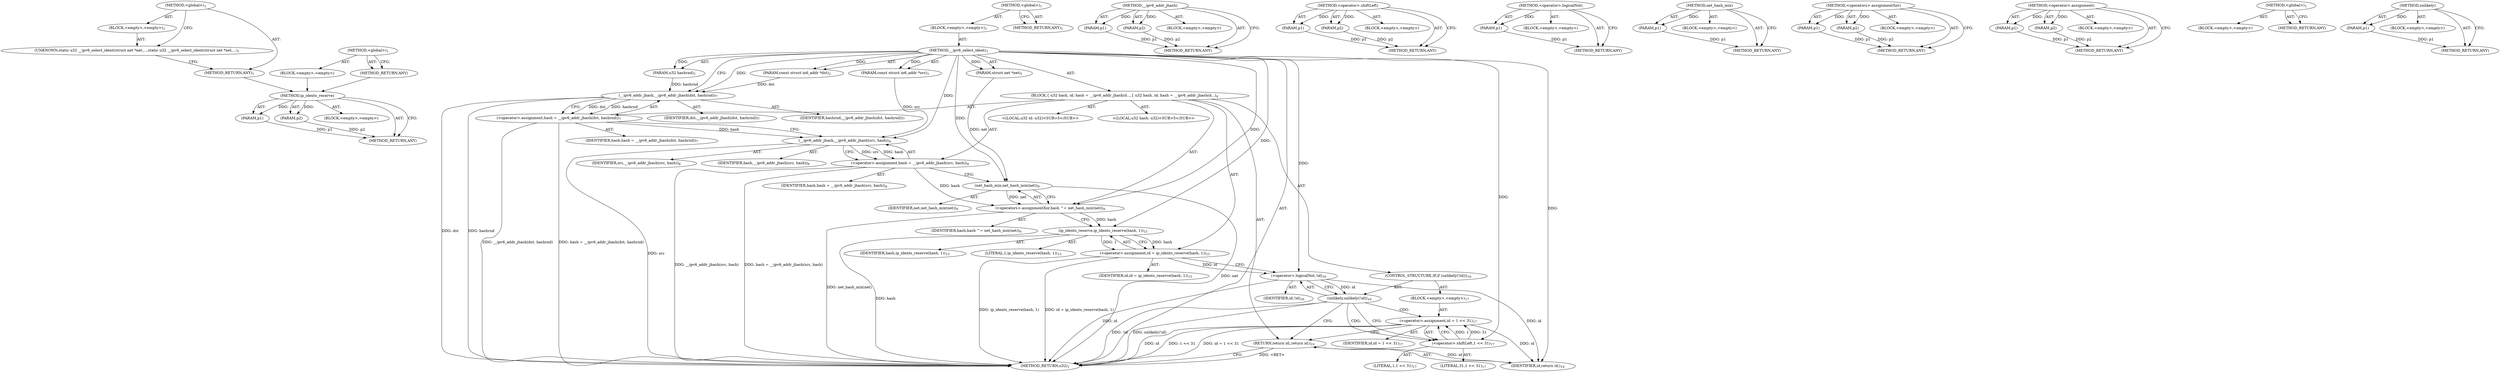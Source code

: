 digraph "&lt;global&gt;" {
vulnerable_89 [label=<(METHOD,ip_idents_reserve)>];
vulnerable_90 [label=<(PARAM,p1)>];
vulnerable_91 [label=<(PARAM,p2)>];
vulnerable_92 [label=<(BLOCK,&lt;empty&gt;,&lt;empty&gt;)>];
vulnerable_93 [label=<(METHOD_RETURN,ANY)>];
vulnerable_6 [label=<(METHOD,&lt;global&gt;)<SUB>1</SUB>>];
vulnerable_7 [label=<(BLOCK,&lt;empty&gt;,&lt;empty&gt;)<SUB>1</SUB>>];
vulnerable_8 [label=<(METHOD,__ipv6_select_ident)<SUB>1</SUB>>];
vulnerable_9 [label=<(PARAM,struct net *net)<SUB>1</SUB>>];
vulnerable_10 [label=<(PARAM,u32 hashrnd)<SUB>1</SUB>>];
vulnerable_11 [label=<(PARAM,const struct in6_addr *dst)<SUB>2</SUB>>];
vulnerable_12 [label=<(PARAM,const struct in6_addr *src)<SUB>3</SUB>>];
vulnerable_13 [label=<(BLOCK,{
 	u32 hash, id;
 
	hash = __ipv6_addr_jhash(d...,{
 	u32 hash, id;
 
	hash = __ipv6_addr_jhash(d...)<SUB>4</SUB>>];
vulnerable_14 [label="<(LOCAL,u32 hash: u32)<SUB>5</SUB>>"];
vulnerable_15 [label="<(LOCAL,u32 id: u32)<SUB>5</SUB>>"];
vulnerable_16 [label=<(&lt;operator&gt;.assignment,hash = __ipv6_addr_jhash(dst, hashrnd))<SUB>7</SUB>>];
vulnerable_17 [label=<(IDENTIFIER,hash,hash = __ipv6_addr_jhash(dst, hashrnd))<SUB>7</SUB>>];
vulnerable_18 [label=<(__ipv6_addr_jhash,__ipv6_addr_jhash(dst, hashrnd))<SUB>7</SUB>>];
vulnerable_19 [label=<(IDENTIFIER,dst,__ipv6_addr_jhash(dst, hashrnd))<SUB>7</SUB>>];
vulnerable_20 [label=<(IDENTIFIER,hashrnd,__ipv6_addr_jhash(dst, hashrnd))<SUB>7</SUB>>];
vulnerable_21 [label=<(&lt;operator&gt;.assignment,hash = __ipv6_addr_jhash(src, hash))<SUB>8</SUB>>];
vulnerable_22 [label=<(IDENTIFIER,hash,hash = __ipv6_addr_jhash(src, hash))<SUB>8</SUB>>];
vulnerable_23 [label=<(__ipv6_addr_jhash,__ipv6_addr_jhash(src, hash))<SUB>8</SUB>>];
vulnerable_24 [label=<(IDENTIFIER,src,__ipv6_addr_jhash(src, hash))<SUB>8</SUB>>];
vulnerable_25 [label=<(IDENTIFIER,hash,__ipv6_addr_jhash(src, hash))<SUB>8</SUB>>];
vulnerable_26 [label=<(&lt;operators&gt;.assignmentXor,hash ^= net_hash_mix(net))<SUB>9</SUB>>];
vulnerable_27 [label=<(IDENTIFIER,hash,hash ^= net_hash_mix(net))<SUB>9</SUB>>];
vulnerable_28 [label=<(net_hash_mix,net_hash_mix(net))<SUB>9</SUB>>];
vulnerable_29 [label=<(IDENTIFIER,net,net_hash_mix(net))<SUB>9</SUB>>];
vulnerable_30 [label=<(&lt;operator&gt;.assignment,id = ip_idents_reserve(hash, 1))<SUB>15</SUB>>];
vulnerable_31 [label=<(IDENTIFIER,id,id = ip_idents_reserve(hash, 1))<SUB>15</SUB>>];
vulnerable_32 [label=<(ip_idents_reserve,ip_idents_reserve(hash, 1))<SUB>15</SUB>>];
vulnerable_33 [label=<(IDENTIFIER,hash,ip_idents_reserve(hash, 1))<SUB>15</SUB>>];
vulnerable_34 [label=<(LITERAL,1,ip_idents_reserve(hash, 1))<SUB>15</SUB>>];
vulnerable_35 [label=<(CONTROL_STRUCTURE,IF,if (unlikely(!id)))<SUB>16</SUB>>];
vulnerable_36 [label=<(unlikely,unlikely(!id))<SUB>16</SUB>>];
vulnerable_37 [label=<(&lt;operator&gt;.logicalNot,!id)<SUB>16</SUB>>];
vulnerable_38 [label=<(IDENTIFIER,id,!id)<SUB>16</SUB>>];
vulnerable_39 [label=<(BLOCK,&lt;empty&gt;,&lt;empty&gt;)<SUB>17</SUB>>];
vulnerable_40 [label=<(&lt;operator&gt;.assignment,id = 1 &lt;&lt; 31)<SUB>17</SUB>>];
vulnerable_41 [label=<(IDENTIFIER,id,id = 1 &lt;&lt; 31)<SUB>17</SUB>>];
vulnerable_42 [label=<(&lt;operator&gt;.shiftLeft,1 &lt;&lt; 31)<SUB>17</SUB>>];
vulnerable_43 [label=<(LITERAL,1,1 &lt;&lt; 31)<SUB>17</SUB>>];
vulnerable_44 [label=<(LITERAL,31,1 &lt;&lt; 31)<SUB>17</SUB>>];
vulnerable_45 [label=<(RETURN,return id;,return id;)<SUB>19</SUB>>];
vulnerable_46 [label=<(IDENTIFIER,id,return id;)<SUB>19</SUB>>];
vulnerable_47 [label=<(METHOD_RETURN,u32)<SUB>1</SUB>>];
vulnerable_49 [label=<(METHOD_RETURN,ANY)<SUB>1</SUB>>];
vulnerable_75 [label=<(METHOD,__ipv6_addr_jhash)>];
vulnerable_76 [label=<(PARAM,p1)>];
vulnerable_77 [label=<(PARAM,p2)>];
vulnerable_78 [label=<(BLOCK,&lt;empty&gt;,&lt;empty&gt;)>];
vulnerable_79 [label=<(METHOD_RETURN,ANY)>];
vulnerable_102 [label=<(METHOD,&lt;operator&gt;.shiftLeft)>];
vulnerable_103 [label=<(PARAM,p1)>];
vulnerable_104 [label=<(PARAM,p2)>];
vulnerable_105 [label=<(BLOCK,&lt;empty&gt;,&lt;empty&gt;)>];
vulnerable_106 [label=<(METHOD_RETURN,ANY)>];
vulnerable_98 [label=<(METHOD,&lt;operator&gt;.logicalNot)>];
vulnerable_99 [label=<(PARAM,p1)>];
vulnerable_100 [label=<(BLOCK,&lt;empty&gt;,&lt;empty&gt;)>];
vulnerable_101 [label=<(METHOD_RETURN,ANY)>];
vulnerable_85 [label=<(METHOD,net_hash_mix)>];
vulnerable_86 [label=<(PARAM,p1)>];
vulnerable_87 [label=<(BLOCK,&lt;empty&gt;,&lt;empty&gt;)>];
vulnerable_88 [label=<(METHOD_RETURN,ANY)>];
vulnerable_80 [label=<(METHOD,&lt;operators&gt;.assignmentXor)>];
vulnerable_81 [label=<(PARAM,p1)>];
vulnerable_82 [label=<(PARAM,p2)>];
vulnerable_83 [label=<(BLOCK,&lt;empty&gt;,&lt;empty&gt;)>];
vulnerable_84 [label=<(METHOD_RETURN,ANY)>];
vulnerable_70 [label=<(METHOD,&lt;operator&gt;.assignment)>];
vulnerable_71 [label=<(PARAM,p1)>];
vulnerable_72 [label=<(PARAM,p2)>];
vulnerable_73 [label=<(BLOCK,&lt;empty&gt;,&lt;empty&gt;)>];
vulnerable_74 [label=<(METHOD_RETURN,ANY)>];
vulnerable_64 [label=<(METHOD,&lt;global&gt;)<SUB>1</SUB>>];
vulnerable_65 [label=<(BLOCK,&lt;empty&gt;,&lt;empty&gt;)>];
vulnerable_66 [label=<(METHOD_RETURN,ANY)>];
vulnerable_94 [label=<(METHOD,unlikely)>];
vulnerable_95 [label=<(PARAM,p1)>];
vulnerable_96 [label=<(BLOCK,&lt;empty&gt;,&lt;empty&gt;)>];
vulnerable_97 [label=<(METHOD_RETURN,ANY)>];
fixed_6 [label=<(METHOD,&lt;global&gt;)<SUB>1</SUB>>];
fixed_7 [label=<(BLOCK,&lt;empty&gt;,&lt;empty&gt;)<SUB>1</SUB>>];
fixed_8 [label=<(UNKNOWN,static u32 __ipv6_select_ident(struct net *net,...,static u32 __ipv6_select_ident(struct net *net,...)<SUB>1</SUB>>];
fixed_9 [label=<(METHOD_RETURN,ANY)<SUB>1</SUB>>];
fixed_14 [label=<(METHOD,&lt;global&gt;)<SUB>1</SUB>>];
fixed_15 [label=<(BLOCK,&lt;empty&gt;,&lt;empty&gt;)>];
fixed_16 [label=<(METHOD_RETURN,ANY)>];
vulnerable_89 -> vulnerable_90  [key=0, label="AST: "];
vulnerable_89 -> vulnerable_90  [key=1, label="DDG: "];
vulnerable_89 -> vulnerable_92  [key=0, label="AST: "];
vulnerable_89 -> vulnerable_91  [key=0, label="AST: "];
vulnerable_89 -> vulnerable_91  [key=1, label="DDG: "];
vulnerable_89 -> vulnerable_93  [key=0, label="AST: "];
vulnerable_89 -> vulnerable_93  [key=1, label="CFG: "];
vulnerable_90 -> vulnerable_93  [key=0, label="DDG: p1"];
vulnerable_91 -> vulnerable_93  [key=0, label="DDG: p2"];
vulnerable_6 -> vulnerable_7  [key=0, label="AST: "];
vulnerable_6 -> vulnerable_49  [key=0, label="AST: "];
vulnerable_6 -> vulnerable_49  [key=1, label="CFG: "];
vulnerable_7 -> vulnerable_8  [key=0, label="AST: "];
vulnerable_8 -> vulnerable_9  [key=0, label="AST: "];
vulnerable_8 -> vulnerable_9  [key=1, label="DDG: "];
vulnerable_8 -> vulnerable_10  [key=0, label="AST: "];
vulnerable_8 -> vulnerable_10  [key=1, label="DDG: "];
vulnerable_8 -> vulnerable_11  [key=0, label="AST: "];
vulnerable_8 -> vulnerable_11  [key=1, label="DDG: "];
vulnerable_8 -> vulnerable_12  [key=0, label="AST: "];
vulnerable_8 -> vulnerable_12  [key=1, label="DDG: "];
vulnerable_8 -> vulnerable_13  [key=0, label="AST: "];
vulnerable_8 -> vulnerable_47  [key=0, label="AST: "];
vulnerable_8 -> vulnerable_18  [key=0, label="CFG: "];
vulnerable_8 -> vulnerable_18  [key=1, label="DDG: "];
vulnerable_8 -> vulnerable_26  [key=0, label="DDG: "];
vulnerable_8 -> vulnerable_46  [key=0, label="DDG: "];
vulnerable_8 -> vulnerable_23  [key=0, label="DDG: "];
vulnerable_8 -> vulnerable_28  [key=0, label="DDG: "];
vulnerable_8 -> vulnerable_32  [key=0, label="DDG: "];
vulnerable_8 -> vulnerable_37  [key=0, label="DDG: "];
vulnerable_8 -> vulnerable_42  [key=0, label="DDG: "];
vulnerable_9 -> vulnerable_28  [key=0, label="DDG: net"];
vulnerable_10 -> vulnerable_18  [key=0, label="DDG: hashrnd"];
vulnerable_11 -> vulnerable_18  [key=0, label="DDG: dst"];
vulnerable_12 -> vulnerable_23  [key=0, label="DDG: src"];
vulnerable_13 -> vulnerable_14  [key=0, label="AST: "];
vulnerable_13 -> vulnerable_15  [key=0, label="AST: "];
vulnerable_13 -> vulnerable_16  [key=0, label="AST: "];
vulnerable_13 -> vulnerable_21  [key=0, label="AST: "];
vulnerable_13 -> vulnerable_26  [key=0, label="AST: "];
vulnerable_13 -> vulnerable_30  [key=0, label="AST: "];
vulnerable_13 -> vulnerable_35  [key=0, label="AST: "];
vulnerable_13 -> vulnerable_45  [key=0, label="AST: "];
vulnerable_16 -> vulnerable_17  [key=0, label="AST: "];
vulnerable_16 -> vulnerable_18  [key=0, label="AST: "];
vulnerable_16 -> vulnerable_23  [key=0, label="CFG: "];
vulnerable_16 -> vulnerable_23  [key=1, label="DDG: hash"];
vulnerable_16 -> vulnerable_47  [key=0, label="DDG: __ipv6_addr_jhash(dst, hashrnd)"];
vulnerable_16 -> vulnerable_47  [key=1, label="DDG: hash = __ipv6_addr_jhash(dst, hashrnd)"];
vulnerable_18 -> vulnerable_19  [key=0, label="AST: "];
vulnerable_18 -> vulnerable_20  [key=0, label="AST: "];
vulnerable_18 -> vulnerable_16  [key=0, label="CFG: "];
vulnerable_18 -> vulnerable_16  [key=1, label="DDG: dst"];
vulnerable_18 -> vulnerable_16  [key=2, label="DDG: hashrnd"];
vulnerable_18 -> vulnerable_47  [key=0, label="DDG: dst"];
vulnerable_18 -> vulnerable_47  [key=1, label="DDG: hashrnd"];
vulnerable_21 -> vulnerable_22  [key=0, label="AST: "];
vulnerable_21 -> vulnerable_23  [key=0, label="AST: "];
vulnerable_21 -> vulnerable_28  [key=0, label="CFG: "];
vulnerable_21 -> vulnerable_47  [key=0, label="DDG: __ipv6_addr_jhash(src, hash)"];
vulnerable_21 -> vulnerable_47  [key=1, label="DDG: hash = __ipv6_addr_jhash(src, hash)"];
vulnerable_21 -> vulnerable_26  [key=0, label="DDG: hash"];
vulnerable_23 -> vulnerable_24  [key=0, label="AST: "];
vulnerable_23 -> vulnerable_25  [key=0, label="AST: "];
vulnerable_23 -> vulnerable_21  [key=0, label="CFG: "];
vulnerable_23 -> vulnerable_21  [key=1, label="DDG: src"];
vulnerable_23 -> vulnerable_21  [key=2, label="DDG: hash"];
vulnerable_23 -> vulnerable_47  [key=0, label="DDG: src"];
vulnerable_26 -> vulnerable_27  [key=0, label="AST: "];
vulnerable_26 -> vulnerable_28  [key=0, label="AST: "];
vulnerable_26 -> vulnerable_32  [key=0, label="CFG: "];
vulnerable_26 -> vulnerable_32  [key=1, label="DDG: hash"];
vulnerable_26 -> vulnerable_47  [key=0, label="DDG: net_hash_mix(net)"];
vulnerable_28 -> vulnerable_29  [key=0, label="AST: "];
vulnerable_28 -> vulnerable_26  [key=0, label="CFG: "];
vulnerable_28 -> vulnerable_26  [key=1, label="DDG: net"];
vulnerable_28 -> vulnerable_47  [key=0, label="DDG: net"];
vulnerable_30 -> vulnerable_31  [key=0, label="AST: "];
vulnerable_30 -> vulnerable_32  [key=0, label="AST: "];
vulnerable_30 -> vulnerable_37  [key=0, label="CFG: "];
vulnerable_30 -> vulnerable_37  [key=1, label="DDG: id"];
vulnerable_30 -> vulnerable_47  [key=0, label="DDG: ip_idents_reserve(hash, 1)"];
vulnerable_30 -> vulnerable_47  [key=1, label="DDG: id = ip_idents_reserve(hash, 1)"];
vulnerable_32 -> vulnerable_33  [key=0, label="AST: "];
vulnerable_32 -> vulnerable_34  [key=0, label="AST: "];
vulnerable_32 -> vulnerable_30  [key=0, label="CFG: "];
vulnerable_32 -> vulnerable_30  [key=1, label="DDG: hash"];
vulnerable_32 -> vulnerable_30  [key=2, label="DDG: 1"];
vulnerable_32 -> vulnerable_47  [key=0, label="DDG: hash"];
vulnerable_35 -> vulnerable_36  [key=0, label="AST: "];
vulnerable_35 -> vulnerable_39  [key=0, label="AST: "];
vulnerable_36 -> vulnerable_37  [key=0, label="AST: "];
vulnerable_36 -> vulnerable_42  [key=0, label="CFG: "];
vulnerable_36 -> vulnerable_42  [key=1, label="CDG: "];
vulnerable_36 -> vulnerable_45  [key=0, label="CFG: "];
vulnerable_36 -> vulnerable_47  [key=0, label="DDG: !id"];
vulnerable_36 -> vulnerable_47  [key=1, label="DDG: unlikely(!id)"];
vulnerable_36 -> vulnerable_40  [key=0, label="CDG: "];
vulnerable_37 -> vulnerable_38  [key=0, label="AST: "];
vulnerable_37 -> vulnerable_36  [key=0, label="CFG: "];
vulnerable_37 -> vulnerable_36  [key=1, label="DDG: id"];
vulnerable_37 -> vulnerable_47  [key=0, label="DDG: id"];
vulnerable_37 -> vulnerable_46  [key=0, label="DDG: id"];
vulnerable_39 -> vulnerable_40  [key=0, label="AST: "];
vulnerable_40 -> vulnerable_41  [key=0, label="AST: "];
vulnerable_40 -> vulnerable_42  [key=0, label="AST: "];
vulnerable_40 -> vulnerable_45  [key=0, label="CFG: "];
vulnerable_40 -> vulnerable_47  [key=0, label="DDG: id"];
vulnerable_40 -> vulnerable_47  [key=1, label="DDG: 1 &lt;&lt; 31"];
vulnerable_40 -> vulnerable_47  [key=2, label="DDG: id = 1 &lt;&lt; 31"];
vulnerable_40 -> vulnerable_46  [key=0, label="DDG: id"];
vulnerable_42 -> vulnerable_43  [key=0, label="AST: "];
vulnerable_42 -> vulnerable_44  [key=0, label="AST: "];
vulnerable_42 -> vulnerable_40  [key=0, label="CFG: "];
vulnerable_42 -> vulnerable_40  [key=1, label="DDG: 1"];
vulnerable_42 -> vulnerable_40  [key=2, label="DDG: 31"];
vulnerable_45 -> vulnerable_46  [key=0, label="AST: "];
vulnerable_45 -> vulnerable_47  [key=0, label="CFG: "];
vulnerable_45 -> vulnerable_47  [key=1, label="DDG: &lt;RET&gt;"];
vulnerable_46 -> vulnerable_45  [key=0, label="DDG: id"];
vulnerable_75 -> vulnerable_76  [key=0, label="AST: "];
vulnerable_75 -> vulnerable_76  [key=1, label="DDG: "];
vulnerable_75 -> vulnerable_78  [key=0, label="AST: "];
vulnerable_75 -> vulnerable_77  [key=0, label="AST: "];
vulnerable_75 -> vulnerable_77  [key=1, label="DDG: "];
vulnerable_75 -> vulnerable_79  [key=0, label="AST: "];
vulnerable_75 -> vulnerable_79  [key=1, label="CFG: "];
vulnerable_76 -> vulnerable_79  [key=0, label="DDG: p1"];
vulnerable_77 -> vulnerable_79  [key=0, label="DDG: p2"];
vulnerable_102 -> vulnerable_103  [key=0, label="AST: "];
vulnerable_102 -> vulnerable_103  [key=1, label="DDG: "];
vulnerable_102 -> vulnerable_105  [key=0, label="AST: "];
vulnerable_102 -> vulnerable_104  [key=0, label="AST: "];
vulnerable_102 -> vulnerable_104  [key=1, label="DDG: "];
vulnerable_102 -> vulnerable_106  [key=0, label="AST: "];
vulnerable_102 -> vulnerable_106  [key=1, label="CFG: "];
vulnerable_103 -> vulnerable_106  [key=0, label="DDG: p1"];
vulnerable_104 -> vulnerable_106  [key=0, label="DDG: p2"];
vulnerable_98 -> vulnerable_99  [key=0, label="AST: "];
vulnerable_98 -> vulnerable_99  [key=1, label="DDG: "];
vulnerable_98 -> vulnerable_100  [key=0, label="AST: "];
vulnerable_98 -> vulnerable_101  [key=0, label="AST: "];
vulnerable_98 -> vulnerable_101  [key=1, label="CFG: "];
vulnerable_99 -> vulnerable_101  [key=0, label="DDG: p1"];
vulnerable_85 -> vulnerable_86  [key=0, label="AST: "];
vulnerable_85 -> vulnerable_86  [key=1, label="DDG: "];
vulnerable_85 -> vulnerable_87  [key=0, label="AST: "];
vulnerable_85 -> vulnerable_88  [key=0, label="AST: "];
vulnerable_85 -> vulnerable_88  [key=1, label="CFG: "];
vulnerable_86 -> vulnerable_88  [key=0, label="DDG: p1"];
vulnerable_80 -> vulnerable_81  [key=0, label="AST: "];
vulnerable_80 -> vulnerable_81  [key=1, label="DDG: "];
vulnerable_80 -> vulnerable_83  [key=0, label="AST: "];
vulnerable_80 -> vulnerable_82  [key=0, label="AST: "];
vulnerable_80 -> vulnerable_82  [key=1, label="DDG: "];
vulnerable_80 -> vulnerable_84  [key=0, label="AST: "];
vulnerable_80 -> vulnerable_84  [key=1, label="CFG: "];
vulnerable_81 -> vulnerable_84  [key=0, label="DDG: p1"];
vulnerable_82 -> vulnerable_84  [key=0, label="DDG: p2"];
vulnerable_70 -> vulnerable_71  [key=0, label="AST: "];
vulnerable_70 -> vulnerable_71  [key=1, label="DDG: "];
vulnerable_70 -> vulnerable_73  [key=0, label="AST: "];
vulnerable_70 -> vulnerable_72  [key=0, label="AST: "];
vulnerable_70 -> vulnerable_72  [key=1, label="DDG: "];
vulnerable_70 -> vulnerable_74  [key=0, label="AST: "];
vulnerable_70 -> vulnerable_74  [key=1, label="CFG: "];
vulnerable_71 -> vulnerable_74  [key=0, label="DDG: p1"];
vulnerable_72 -> vulnerable_74  [key=0, label="DDG: p2"];
vulnerable_64 -> vulnerable_65  [key=0, label="AST: "];
vulnerable_64 -> vulnerable_66  [key=0, label="AST: "];
vulnerable_64 -> vulnerable_66  [key=1, label="CFG: "];
vulnerable_94 -> vulnerable_95  [key=0, label="AST: "];
vulnerable_94 -> vulnerable_95  [key=1, label="DDG: "];
vulnerable_94 -> vulnerable_96  [key=0, label="AST: "];
vulnerable_94 -> vulnerable_97  [key=0, label="AST: "];
vulnerable_94 -> vulnerable_97  [key=1, label="CFG: "];
vulnerable_95 -> vulnerable_97  [key=0, label="DDG: p1"];
fixed_6 -> fixed_7  [key=0, label="AST: "];
fixed_6 -> fixed_9  [key=0, label="AST: "];
fixed_6 -> fixed_8  [key=0, label="CFG: "];
fixed_7 -> fixed_8  [key=0, label="AST: "];
fixed_8 -> fixed_9  [key=0, label="CFG: "];
fixed_9 -> vulnerable_89  [key=0];
fixed_14 -> fixed_15  [key=0, label="AST: "];
fixed_14 -> fixed_16  [key=0, label="AST: "];
fixed_14 -> fixed_16  [key=1, label="CFG: "];
fixed_15 -> vulnerable_89  [key=0];
fixed_16 -> vulnerable_89  [key=0];
}
